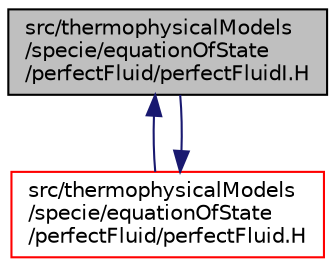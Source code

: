 digraph "src/thermophysicalModels/specie/equationOfState/perfectFluid/perfectFluidI.H"
{
  bgcolor="transparent";
  edge [fontname="Helvetica",fontsize="10",labelfontname="Helvetica",labelfontsize="10"];
  node [fontname="Helvetica",fontsize="10",shape=record];
  Node1 [label="src/thermophysicalModels\l/specie/equationOfState\l/perfectFluid/perfectFluidI.H",height=0.2,width=0.4,color="black", fillcolor="grey75", style="filled", fontcolor="black"];
  Node1 -> Node2 [dir="back",color="midnightblue",fontsize="10",style="solid",fontname="Helvetica"];
  Node2 [label="src/thermophysicalModels\l/specie/equationOfState\l/perfectFluid/perfectFluid.H",height=0.2,width=0.4,color="red",URL="$a10457.html"];
  Node2 -> Node1 [dir="back",color="midnightblue",fontsize="10",style="solid",fontname="Helvetica"];
}

